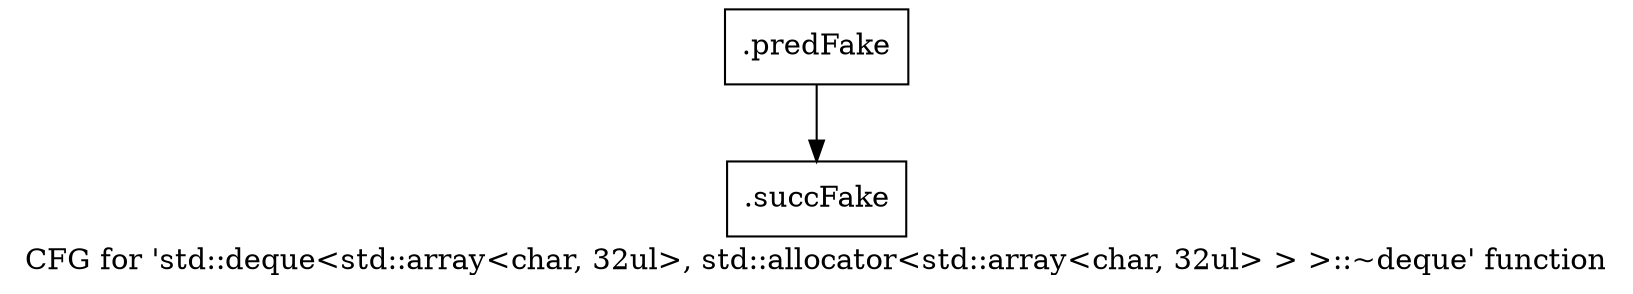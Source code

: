 digraph "CFG for 'std::deque\<std::array\<char, 32ul\>, std::allocator\<std::array\<char, 32ul\> \> \>::~deque' function" {
	label="CFG for 'std::deque\<std::array\<char, 32ul\>, std::allocator\<std::array\<char, 32ul\> \> \>::~deque' function";

	Node0x604afa0 [shape=record,filename="",linenumber="",label="{.predFake}"];
	Node0x604afa0 -> Node0x6334e70[ callList="" memoryops="" filename="/mnt/xilinx/Vitis_HLS/2021.2/tps/lnx64/gcc-6.2.0/lib/gcc/x86_64-pc-linux-gnu/6.2.0/../../../../include/c++/6.2.0/bits/stl_deque.h" execusionnum="0"];
	Node0x6334e70 [shape=record,filename="/mnt/xilinx/Vitis_HLS/2021.2/tps/lnx64/gcc-6.2.0/lib/gcc/x86_64-pc-linux-gnu/6.2.0/../../../../include/c++/6.2.0/bits/stl_deque.h",linenumber="1041",label="{.succFake}"];
}
